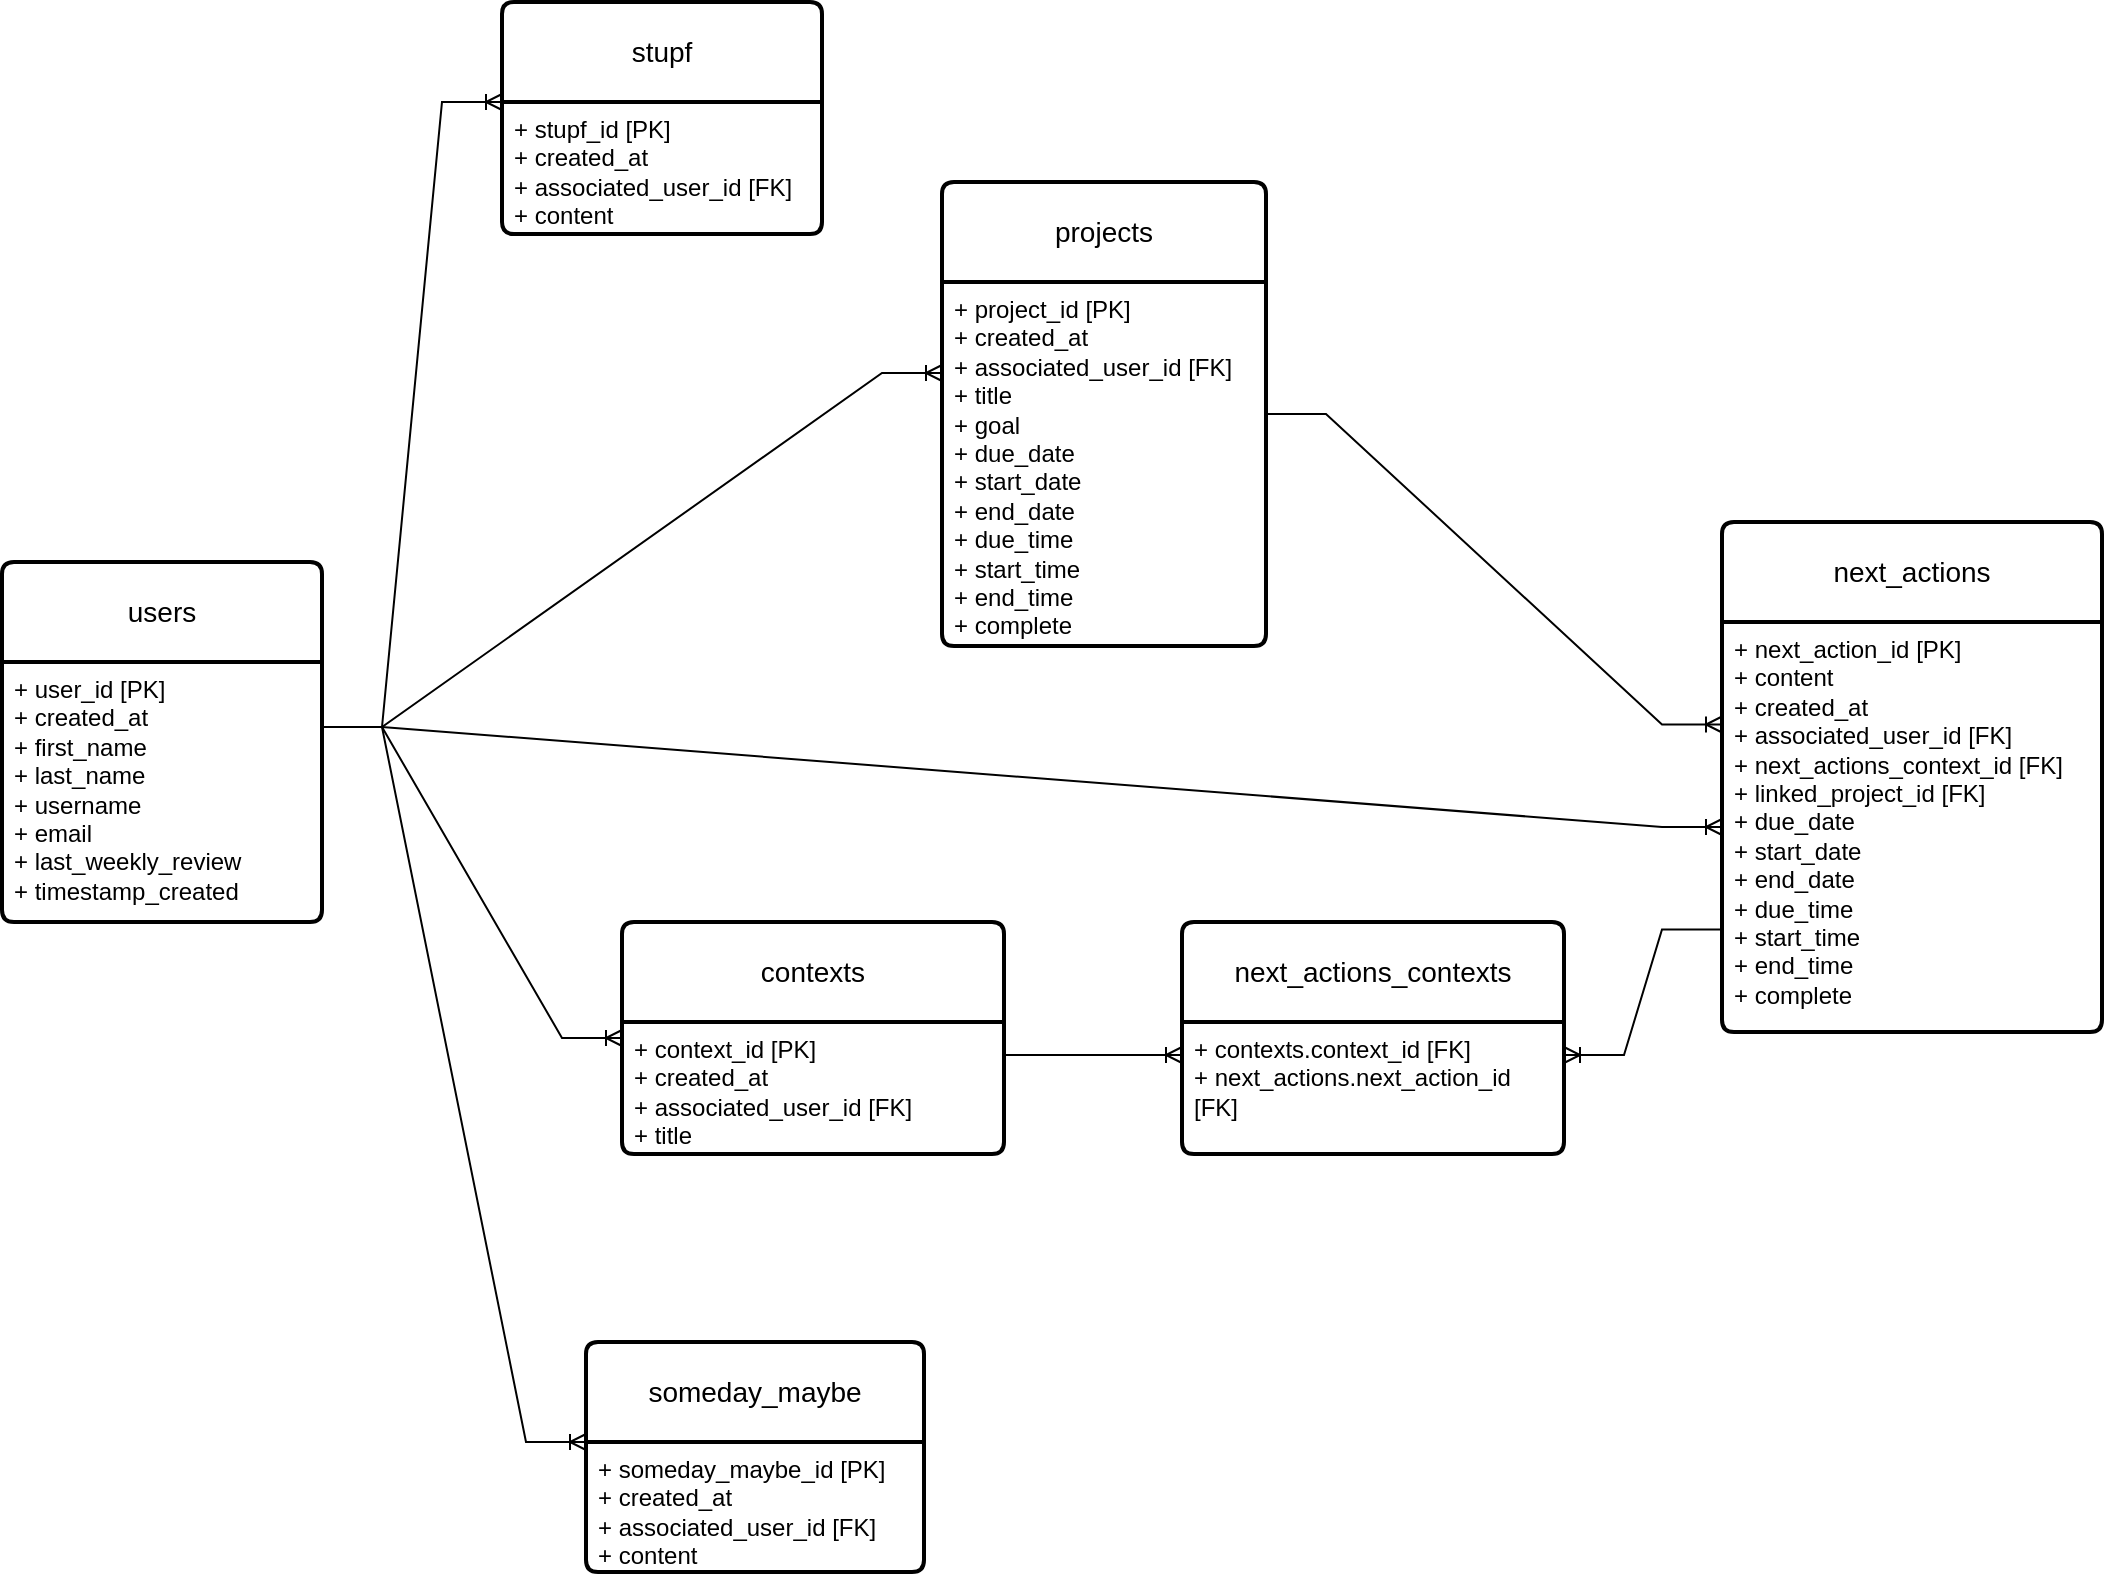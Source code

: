 <mxfile version="28.1.1">
  <diagram name="Page-1" id="9QM5P-c_sy8uDQt2rZy8">
    <mxGraphModel dx="983" dy="1011" grid="1" gridSize="10" guides="1" tooltips="1" connect="1" arrows="1" fold="1" page="1" pageScale="1" pageWidth="1100" pageHeight="850" math="0" shadow="0">
      <root>
        <mxCell id="0" />
        <mxCell id="1" parent="0" />
        <mxCell id="4xYjcgb6_FAkEiAJrjbD-1" value="users" style="swimlane;childLayout=stackLayout;horizontal=1;startSize=50;horizontalStack=0;rounded=1;fontSize=14;fontStyle=0;strokeWidth=2;resizeParent=0;resizeLast=1;shadow=0;dashed=0;align=center;arcSize=4;whiteSpace=wrap;html=1;" parent="1" vertex="1">
          <mxGeometry x="30" y="310" width="160" height="180" as="geometry" />
        </mxCell>
        <mxCell id="4xYjcgb6_FAkEiAJrjbD-2" value="+ user_id [PK]&lt;div&gt;+ created_at&lt;br&gt;&lt;div&gt;+ first_name&lt;div&gt;+ last_name&lt;/div&gt;&lt;div&gt;+ username&lt;/div&gt;&lt;div&gt;+ email&lt;/div&gt;&lt;div&gt;&lt;span style=&quot;background-color: transparent; color: light-dark(rgb(0, 0, 0), rgb(255, 255, 255));&quot;&gt;+ last_weekly_review&amp;nbsp;&lt;/span&gt;&lt;/div&gt;&lt;div&gt;&lt;span style=&quot;background-color: transparent; color: light-dark(rgb(0, 0, 0), rgb(255, 255, 255));&quot;&gt;+ timestamp_created&lt;/span&gt;&lt;/div&gt;&lt;div&gt;&lt;br&gt;&lt;/div&gt;&lt;/div&gt;&lt;/div&gt;" style="align=left;strokeColor=none;fillColor=none;spacingLeft=4;spacingRight=4;fontSize=12;verticalAlign=top;resizable=0;rotatable=0;part=1;html=1;whiteSpace=wrap;" parent="4xYjcgb6_FAkEiAJrjbD-1" vertex="1">
          <mxGeometry y="50" width="160" height="130" as="geometry" />
        </mxCell>
        <mxCell id="4xYjcgb6_FAkEiAJrjbD-3" value="next_actions" style="swimlane;childLayout=stackLayout;horizontal=1;startSize=50;horizontalStack=0;rounded=1;fontSize=14;fontStyle=0;strokeWidth=2;resizeParent=0;resizeLast=1;shadow=0;dashed=0;align=center;arcSize=4;whiteSpace=wrap;html=1;" parent="1" vertex="1">
          <mxGeometry x="890" y="290" width="190" height="255" as="geometry" />
        </mxCell>
        <mxCell id="4xYjcgb6_FAkEiAJrjbD-4" value="+ next_action_id [PK]&lt;div&gt;+ content&lt;br&gt;&lt;div&gt;+ created_at&lt;br&gt;&lt;div&gt;+ associated_user_id [FK]&lt;br&gt;&lt;div&gt;+ next_actions_context_id [FK]&lt;/div&gt;&lt;div&gt;+ linked_project_id [FK]&lt;/div&gt;&lt;div&gt;&lt;div&gt;+ due_date&lt;/div&gt;&lt;div&gt;+ start_date&lt;/div&gt;&lt;div&gt;+ end_date&lt;/div&gt;&lt;div&gt;&lt;span style=&quot;background-color: transparent; color: light-dark(rgb(0, 0, 0), rgb(255, 255, 255));&quot;&gt;+ due_time&lt;/span&gt;&lt;/div&gt;&lt;div&gt;+ start_time&lt;/div&gt;&lt;div&gt;+ end_time&lt;/div&gt;&lt;/div&gt;&lt;div&gt;+ complete&lt;/div&gt;&lt;div&gt;&lt;br&gt;&lt;/div&gt;&lt;/div&gt;&lt;/div&gt;&lt;/div&gt;" style="align=left;strokeColor=none;fillColor=none;spacingLeft=4;spacingRight=4;fontSize=12;verticalAlign=top;resizable=0;rotatable=0;part=1;html=1;whiteSpace=wrap;" parent="4xYjcgb6_FAkEiAJrjbD-3" vertex="1">
          <mxGeometry y="50" width="190" height="205" as="geometry" />
        </mxCell>
        <mxCell id="4xYjcgb6_FAkEiAJrjbD-5" value="projects" style="swimlane;childLayout=stackLayout;horizontal=1;startSize=50;horizontalStack=0;rounded=1;fontSize=14;fontStyle=0;strokeWidth=2;resizeParent=0;resizeLast=1;shadow=0;dashed=0;align=center;arcSize=4;whiteSpace=wrap;html=1;" parent="1" vertex="1">
          <mxGeometry x="500" y="120" width="162" height="232" as="geometry" />
        </mxCell>
        <mxCell id="4xYjcgb6_FAkEiAJrjbD-6" value="+ project_id [PK]&lt;div&gt;+ created_at&lt;br&gt;&lt;div&gt;+ associated_user_id [FK]&lt;br&gt;&lt;/div&gt;&lt;div&gt;+ title&lt;/div&gt;&lt;div&gt;+ goal&lt;/div&gt;&lt;div&gt;+ due_date&lt;/div&gt;&lt;div&gt;+ start_date&lt;/div&gt;&lt;div&gt;+ end_date&lt;/div&gt;&lt;div&gt;&lt;span style=&quot;background-color: transparent; color: light-dark(rgb(0, 0, 0), rgb(255, 255, 255));&quot;&gt;+ due_time&lt;/span&gt;&lt;/div&gt;&lt;div&gt;+ start_time&lt;/div&gt;&lt;div&gt;+ end_time&lt;/div&gt;&lt;div&gt;+ complete&lt;/div&gt;&lt;div&gt;&lt;br&gt;&lt;/div&gt;&lt;/div&gt;" style="align=left;strokeColor=none;fillColor=none;spacingLeft=4;spacingRight=4;fontSize=12;verticalAlign=top;resizable=0;rotatable=0;part=1;html=1;whiteSpace=wrap;" parent="4xYjcgb6_FAkEiAJrjbD-5" vertex="1">
          <mxGeometry y="50" width="162" height="182" as="geometry" />
        </mxCell>
        <mxCell id="4xYjcgb6_FAkEiAJrjbD-7" value="someday_maybe" style="swimlane;childLayout=stackLayout;horizontal=1;startSize=50;horizontalStack=0;rounded=1;fontSize=14;fontStyle=0;strokeWidth=2;resizeParent=0;resizeLast=1;shadow=0;dashed=0;align=center;arcSize=4;whiteSpace=wrap;html=1;" parent="1" vertex="1">
          <mxGeometry x="322" y="700" width="169" height="115" as="geometry" />
        </mxCell>
        <mxCell id="4xYjcgb6_FAkEiAJrjbD-8" value="+ someday_maybe_id [PK]&lt;div&gt;+ created_at&lt;br&gt;&lt;div&gt;+ associated_user_id [FK]&lt;br&gt;&lt;/div&gt;&lt;div&gt;+ content&lt;/div&gt;&lt;/div&gt;" style="align=left;strokeColor=none;fillColor=none;spacingLeft=4;spacingRight=4;fontSize=12;verticalAlign=top;resizable=0;rotatable=0;part=1;html=1;whiteSpace=wrap;" parent="4xYjcgb6_FAkEiAJrjbD-7" vertex="1">
          <mxGeometry y="50" width="169" height="65" as="geometry" />
        </mxCell>
        <mxCell id="4xYjcgb6_FAkEiAJrjbD-9" value="contexts" style="swimlane;childLayout=stackLayout;horizontal=1;startSize=50;horizontalStack=0;rounded=1;fontSize=14;fontStyle=0;strokeWidth=2;resizeParent=0;resizeLast=1;shadow=0;dashed=0;align=center;arcSize=4;whiteSpace=wrap;html=1;" parent="1" vertex="1">
          <mxGeometry x="340" y="490" width="191" height="116" as="geometry" />
        </mxCell>
        <mxCell id="4xYjcgb6_FAkEiAJrjbD-10" value="+ context_id [PK]&lt;div&gt;+ created_at&lt;/div&gt;&lt;div&gt;+ associated_user_id [FK]&lt;/div&gt;&lt;div&gt;+ title&lt;/div&gt;" style="align=left;strokeColor=none;fillColor=none;spacingLeft=4;spacingRight=4;fontSize=12;verticalAlign=top;resizable=0;rotatable=0;part=1;html=1;whiteSpace=wrap;" parent="4xYjcgb6_FAkEiAJrjbD-9" vertex="1">
          <mxGeometry y="50" width="191" height="66" as="geometry" />
        </mxCell>
        <mxCell id="4xYjcgb6_FAkEiAJrjbD-11" value="stupf" style="swimlane;childLayout=stackLayout;horizontal=1;startSize=50;horizontalStack=0;rounded=1;fontSize=14;fontStyle=0;strokeWidth=2;resizeParent=0;resizeLast=1;shadow=0;dashed=0;align=center;arcSize=4;whiteSpace=wrap;html=1;" parent="1" vertex="1">
          <mxGeometry x="280" y="30" width="160" height="116" as="geometry" />
        </mxCell>
        <mxCell id="4xYjcgb6_FAkEiAJrjbD-12" value="+ stupf_id [PK]&lt;div&gt;+ created_at&lt;br&gt;&lt;div&gt;+ associated_user_id [FK]&lt;br&gt;&lt;/div&gt;&lt;div&gt;+ content&lt;/div&gt;&lt;/div&gt;" style="align=left;strokeColor=none;fillColor=none;spacingLeft=4;spacingRight=4;fontSize=12;verticalAlign=top;resizable=0;rotatable=0;part=1;html=1;whiteSpace=wrap;" parent="4xYjcgb6_FAkEiAJrjbD-11" vertex="1">
          <mxGeometry y="50" width="160" height="66" as="geometry" />
        </mxCell>
        <mxCell id="4xYjcgb6_FAkEiAJrjbD-13" value="" style="edgeStyle=entityRelationEdgeStyle;fontSize=12;html=1;endArrow=ERoneToMany;rounded=0;exitX=1;exitY=0.5;exitDx=0;exitDy=0;entryX=0;entryY=0.25;entryDx=0;entryDy=0;" parent="1" source="4xYjcgb6_FAkEiAJrjbD-5" target="4xYjcgb6_FAkEiAJrjbD-4" edge="1">
          <mxGeometry width="100" height="100" relative="1" as="geometry">
            <mxPoint x="586" y="298" as="sourcePoint" />
            <mxPoint x="686" y="198" as="targetPoint" />
            <Array as="points">
              <mxPoint x="724" y="241" />
              <mxPoint x="656" y="202" />
              <mxPoint x="611" y="198" />
              <mxPoint x="705" y="127" />
            </Array>
          </mxGeometry>
        </mxCell>
        <mxCell id="4xYjcgb6_FAkEiAJrjbD-14" value="" style="edgeStyle=entityRelationEdgeStyle;fontSize=12;html=1;endArrow=ERoneToMany;rounded=0;exitX=1;exitY=0.25;exitDx=0;exitDy=0;entryX=0;entryY=0;entryDx=0;entryDy=0;" parent="1" source="4xYjcgb6_FAkEiAJrjbD-2" target="4xYjcgb6_FAkEiAJrjbD-12" edge="1">
          <mxGeometry width="100" height="100" relative="1" as="geometry">
            <mxPoint x="260" y="434" as="sourcePoint" />
            <mxPoint x="394" y="363" as="targetPoint" />
            <Array as="points">
              <mxPoint x="418" y="395" />
              <mxPoint x="350" y="356" />
              <mxPoint x="305" y="352" />
              <mxPoint x="399" y="281" />
            </Array>
          </mxGeometry>
        </mxCell>
        <mxCell id="4xYjcgb6_FAkEiAJrjbD-15" value="" style="edgeStyle=entityRelationEdgeStyle;fontSize=12;html=1;endArrow=ERoneToMany;rounded=0;exitX=1;exitY=0.25;exitDx=0;exitDy=0;entryX=0;entryY=0.25;entryDx=0;entryDy=0;" parent="1" source="4xYjcgb6_FAkEiAJrjbD-2" target="4xYjcgb6_FAkEiAJrjbD-6" edge="1">
          <mxGeometry width="100" height="100" relative="1" as="geometry">
            <mxPoint x="414" y="362" as="sourcePoint" />
            <mxPoint x="548" y="291" as="targetPoint" />
            <Array as="points">
              <mxPoint x="572" y="323" />
              <mxPoint x="504" y="284" />
              <mxPoint x="459" y="280" />
              <mxPoint x="553" y="209" />
            </Array>
          </mxGeometry>
        </mxCell>
        <mxCell id="4xYjcgb6_FAkEiAJrjbD-16" value="" style="edgeStyle=entityRelationEdgeStyle;fontSize=12;html=1;endArrow=ERoneToMany;rounded=0;exitX=1;exitY=0.25;exitDx=0;exitDy=0;entryX=0;entryY=0.5;entryDx=0;entryDy=0;" parent="1" source="4xYjcgb6_FAkEiAJrjbD-2" target="4xYjcgb6_FAkEiAJrjbD-4" edge="1">
          <mxGeometry width="100" height="100" relative="1" as="geometry">
            <mxPoint x="375" y="591" as="sourcePoint" />
            <mxPoint x="509" y="520" as="targetPoint" />
            <Array as="points">
              <mxPoint x="533" y="552" />
              <mxPoint x="465" y="513" />
              <mxPoint x="420" y="509" />
              <mxPoint x="514" y="438" />
            </Array>
          </mxGeometry>
        </mxCell>
        <mxCell id="4xYjcgb6_FAkEiAJrjbD-17" value="" style="edgeStyle=entityRelationEdgeStyle;fontSize=12;html=1;endArrow=ERoneToMany;rounded=0;exitX=1;exitY=0.25;exitDx=0;exitDy=0;entryX=0;entryY=0.5;entryDx=0;entryDy=0;" parent="1" source="4xYjcgb6_FAkEiAJrjbD-2" target="4xYjcgb6_FAkEiAJrjbD-9" edge="1">
          <mxGeometry width="100" height="100" relative="1" as="geometry">
            <mxPoint x="418" y="637" as="sourcePoint" />
            <mxPoint x="552" y="566" as="targetPoint" />
            <Array as="points">
              <mxPoint x="576" y="598" />
              <mxPoint x="508" y="559" />
              <mxPoint x="463" y="555" />
              <mxPoint x="557" y="484" />
            </Array>
          </mxGeometry>
        </mxCell>
        <mxCell id="4xYjcgb6_FAkEiAJrjbD-18" value="" style="edgeStyle=entityRelationEdgeStyle;fontSize=12;html=1;endArrow=ERoneToMany;rounded=0;exitX=1;exitY=0.25;exitDx=0;exitDy=0;entryX=0;entryY=0;entryDx=0;entryDy=0;" parent="1" source="4xYjcgb6_FAkEiAJrjbD-2" target="4xYjcgb6_FAkEiAJrjbD-8" edge="1">
          <mxGeometry width="100" height="100" relative="1" as="geometry">
            <mxPoint x="430" y="424" as="sourcePoint" />
            <mxPoint x="820" y="413" as="targetPoint" />
            <Array as="points">
              <mxPoint x="727" y="551" />
              <mxPoint x="659" y="512" />
              <mxPoint x="614" y="508" />
              <mxPoint x="708" y="437" />
            </Array>
          </mxGeometry>
        </mxCell>
        <mxCell id="4xYjcgb6_FAkEiAJrjbD-19" value="" style="edgeStyle=entityRelationEdgeStyle;fontSize=12;html=1;endArrow=ERoneToMany;rounded=0;exitX=0;exitY=0.75;exitDx=0;exitDy=0;entryX=1;entryY=0.25;entryDx=0;entryDy=0;" parent="1" source="4xYjcgb6_FAkEiAJrjbD-4" target="xVJ64GosEhfayAqJW53G-2" edge="1">
          <mxGeometry width="100" height="100" relative="1" as="geometry">
            <mxPoint x="733" y="684.75" as="sourcePoint" />
            <mxPoint x="927" y="568" as="targetPoint" />
          </mxGeometry>
        </mxCell>
        <mxCell id="xVJ64GosEhfayAqJW53G-1" value="next_actions_contexts" style="swimlane;childLayout=stackLayout;horizontal=1;startSize=50;horizontalStack=0;rounded=1;fontSize=14;fontStyle=0;strokeWidth=2;resizeParent=0;resizeLast=1;shadow=0;dashed=0;align=center;arcSize=4;whiteSpace=wrap;html=1;" parent="1" vertex="1">
          <mxGeometry x="620" y="490" width="191" height="116" as="geometry" />
        </mxCell>
        <mxCell id="xVJ64GosEhfayAqJW53G-2" value="+ contexts.context_id [FK]&lt;div&gt;+ next_actions.next_action_id [FK]&lt;/div&gt;" style="align=left;strokeColor=none;fillColor=none;spacingLeft=4;spacingRight=4;fontSize=12;verticalAlign=top;resizable=0;rotatable=0;part=1;html=1;whiteSpace=wrap;" parent="xVJ64GosEhfayAqJW53G-1" vertex="1">
          <mxGeometry y="50" width="191" height="66" as="geometry" />
        </mxCell>
        <mxCell id="xVJ64GosEhfayAqJW53G-3" value="" style="edgeStyle=entityRelationEdgeStyle;fontSize=12;html=1;endArrow=ERoneToMany;rounded=0;exitX=1;exitY=0.25;exitDx=0;exitDy=0;entryX=0;entryY=0.25;entryDx=0;entryDy=0;" parent="1" source="4xYjcgb6_FAkEiAJrjbD-10" target="xVJ64GosEhfayAqJW53G-2" edge="1">
          <mxGeometry width="100" height="100" relative="1" as="geometry">
            <mxPoint x="470" y="601" as="sourcePoint" />
            <mxPoint x="624" y="696" as="targetPoint" />
            <Array as="points">
              <mxPoint x="810" y="766" />
              <mxPoint x="742" y="727" />
              <mxPoint x="697" y="723" />
              <mxPoint x="791" y="652" />
            </Array>
          </mxGeometry>
        </mxCell>
      </root>
    </mxGraphModel>
  </diagram>
</mxfile>
